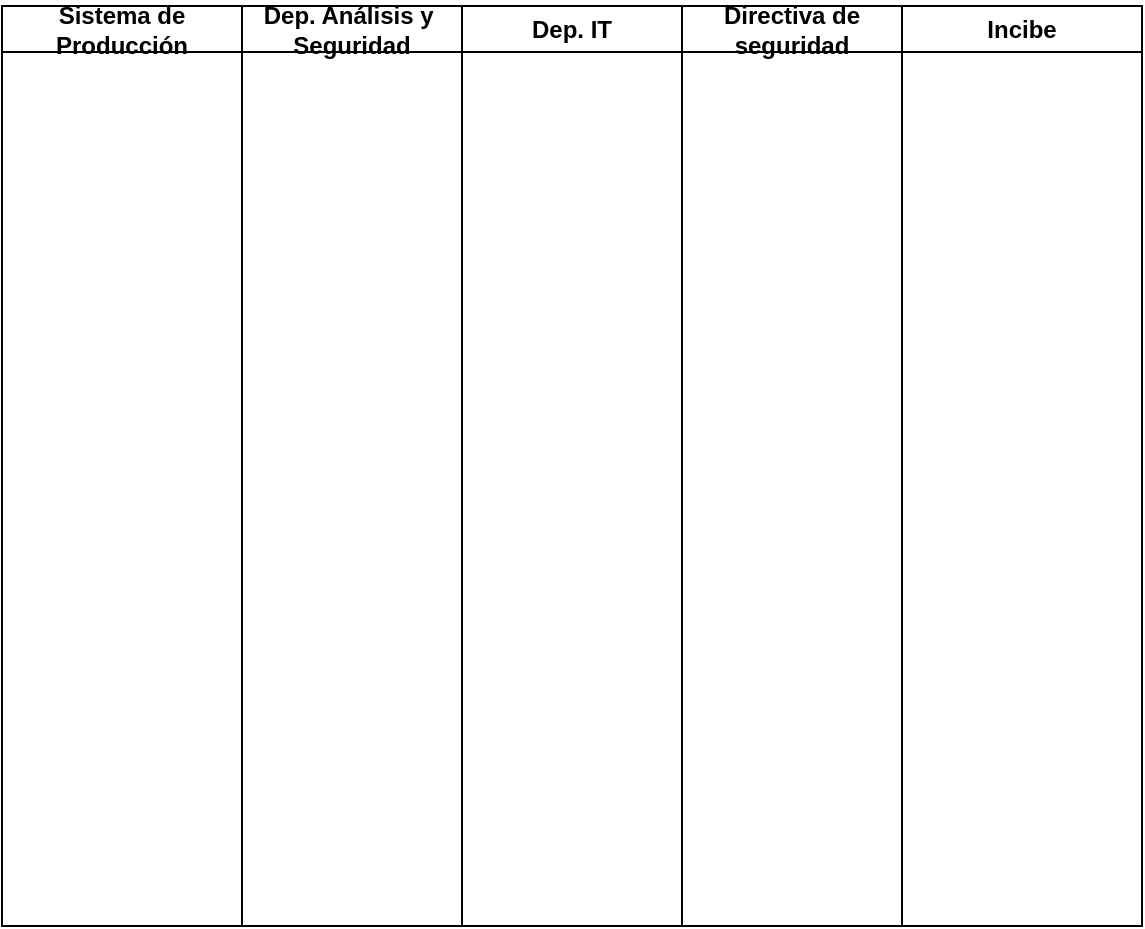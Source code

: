 <mxfile version="21.0.2" type="github">
  <diagram name="Página-1" id="OLqM8g1zS567R2F8B3zY">
    <mxGraphModel dx="1122" dy="470" grid="1" gridSize="10" guides="1" tooltips="1" connect="1" arrows="1" fold="1" page="1" pageScale="1" pageWidth="827" pageHeight="1169" math="0" shadow="0">
      <root>
        <mxCell id="0" />
        <mxCell id="1" parent="0" />
        <mxCell id="qf9N6m93d-RgQ3LeR_Vi-5" value="Dep. Análisis y&amp;nbsp; Seguridad" style="swimlane;whiteSpace=wrap;html=1;" vertex="1" parent="1">
          <mxGeometry x="170" y="20" width="110" height="460" as="geometry" />
        </mxCell>
        <mxCell id="qf9N6m93d-RgQ3LeR_Vi-6" value="Dep. IT" style="swimlane;whiteSpace=wrap;html=1;startSize=23;" vertex="1" parent="1">
          <mxGeometry x="280" y="20" width="110" height="460" as="geometry" />
        </mxCell>
        <mxCell id="qf9N6m93d-RgQ3LeR_Vi-7" value="Directiva de seguridad" style="swimlane;whiteSpace=wrap;html=1;" vertex="1" parent="1">
          <mxGeometry x="390" y="20" width="110" height="460" as="geometry" />
        </mxCell>
        <mxCell id="qf9N6m93d-RgQ3LeR_Vi-8" value="Incibe" style="swimlane;whiteSpace=wrap;html=1;" vertex="1" parent="1">
          <mxGeometry x="500" y="20" width="120" height="460" as="geometry" />
        </mxCell>
        <mxCell id="qf9N6m93d-RgQ3LeR_Vi-9" value="Sistema de Producción" style="swimlane;whiteSpace=wrap;html=1;" vertex="1" parent="1">
          <mxGeometry x="50" y="20" width="120" height="460" as="geometry" />
        </mxCell>
      </root>
    </mxGraphModel>
  </diagram>
</mxfile>
